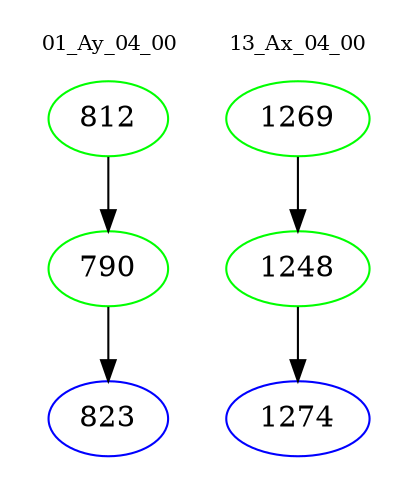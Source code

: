 digraph{
subgraph cluster_0 {
color = white
label = "01_Ay_04_00";
fontsize=10;
T0_812 [label="812", color="green"]
T0_812 -> T0_790 [color="black"]
T0_790 [label="790", color="green"]
T0_790 -> T0_823 [color="black"]
T0_823 [label="823", color="blue"]
}
subgraph cluster_1 {
color = white
label = "13_Ax_04_00";
fontsize=10;
T1_1269 [label="1269", color="green"]
T1_1269 -> T1_1248 [color="black"]
T1_1248 [label="1248", color="green"]
T1_1248 -> T1_1274 [color="black"]
T1_1274 [label="1274", color="blue"]
}
}
